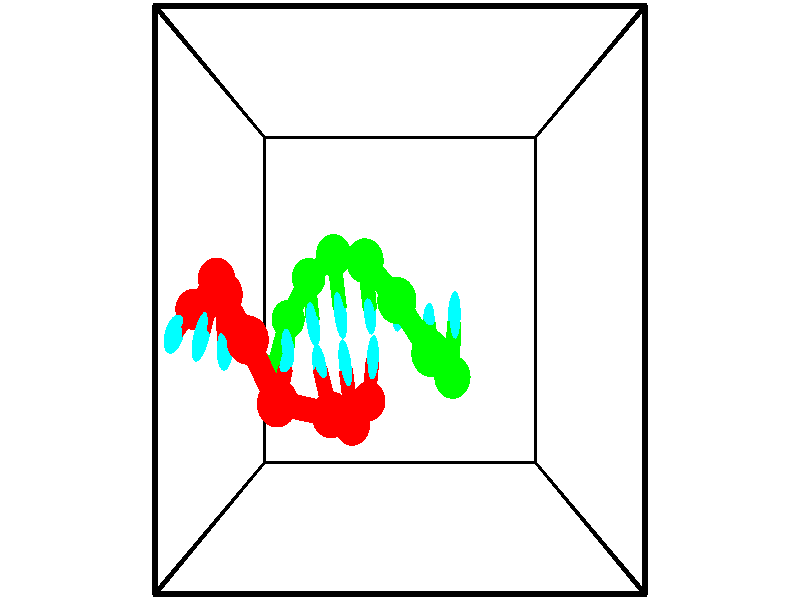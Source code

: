 // switches for output
#declare DRAW_BASES = 1; // possible values are 0, 1; only relevant for DNA ribbons
#declare DRAW_BASES_TYPE = 3; // possible values are 1, 2, 3; only relevant for DNA ribbons
#declare DRAW_FOG = 0; // set to 1 to enable fog

#include "colors.inc"

#include "transforms.inc"
background { rgb <1, 1, 1>}

#default {
   normal{
       ripples 0.25
       frequency 0.20
       turbulence 0.2
       lambda 5
   }
	finish {
		phong 0.1
		phong_size 40.
	}
}

// original window dimensions: 1024x640


// camera settings

camera {
	sky <-0, 1, 0>
	up <-0, 1, 0>
	right 1.6 * <1, 0, 0>
	location <2.5, 2.5, 11.1562>
	look_at <2.5, 2.5, 2.5>
	direction <0, 0, -8.6562>
	angle 67.0682
}


# declare cpy_camera_pos = <2.5, 2.5, 11.1562>;
# if (DRAW_FOG = 1)
fog {
	fog_type 2
	up vnormalize(cpy_camera_pos)
	color rgbt<1,1,1,0.3>
	distance 1e-5
	fog_alt 3e-3
	fog_offset 4
}
# end


// LIGHTS

# declare lum = 6;
global_settings {
	ambient_light rgb lum * <0.05, 0.05, 0.05>
	max_trace_level 15
}# declare cpy_direct_light_amount = 0.25;
light_source
{	1000 * <-1, -1, 1>,
	rgb lum * cpy_direct_light_amount
	parallel
}

light_source
{	1000 * <1, 1, -1>,
	rgb lum * cpy_direct_light_amount
	parallel
}

// strand 0

// nucleotide -1

// particle -1
sphere {
	<-0.528048, 2.386507, 2.305437> 0.250000
	pigment { color rgbt <1,0,0,0> }
	no_shadow
}
cylinder {
	<-0.549675, 2.231878, 2.673706>,  <-0.562651, 2.139101, 2.894668>, 0.100000
	pigment { color rgbt <1,0,0,0> }
	no_shadow
}
cylinder {
	<-0.549675, 2.231878, 2.673706>,  <-0.528048, 2.386507, 2.305437>, 0.100000
	pigment { color rgbt <1,0,0,0> }
	no_shadow
}

// particle -1
sphere {
	<-0.549675, 2.231878, 2.673706> 0.100000
	pigment { color rgbt <1,0,0,0> }
	no_shadow
}
sphere {
	0, 1
	scale<0.080000,0.200000,0.300000>
	matrix <0.996009, -0.086445, 0.022194,
		0.071008, 0.918199, 0.389704,
		-0.054066, -0.386572, 0.920673,
		-0.565895, 2.115906, 2.949908>
	pigment { color rgbt <0,1,1,0> }
	no_shadow
}
cylinder {
	<-0.053079, 2.742560, 2.745532>,  <-0.528048, 2.386507, 2.305437>, 0.130000
	pigment { color rgbt <1,0,0,0> }
	no_shadow
}

// nucleotide -1

// particle -1
sphere {
	<-0.053079, 2.742560, 2.745532> 0.250000
	pigment { color rgbt <1,0,0,0> }
	no_shadow
}
cylinder {
	<-0.132458, 2.371233, 2.871290>,  <-0.180085, 2.148437, 2.946745>, 0.100000
	pigment { color rgbt <1,0,0,0> }
	no_shadow
}
cylinder {
	<-0.132458, 2.371233, 2.871290>,  <-0.053079, 2.742560, 2.745532>, 0.100000
	pigment { color rgbt <1,0,0,0> }
	no_shadow
}

// particle -1
sphere {
	<-0.132458, 2.371233, 2.871290> 0.100000
	pigment { color rgbt <1,0,0,0> }
	no_shadow
}
sphere {
	0, 1
	scale<0.080000,0.200000,0.300000>
	matrix <0.980001, -0.192754, 0.049430,
		0.014715, 0.317917, 0.948004,
		-0.198446, -0.928318, 0.314395,
		-0.191992, 2.092737, 2.965609>
	pigment { color rgbt <0,1,1,0> }
	no_shadow
}
cylinder {
	<0.232884, 2.558289, 3.448347>,  <-0.053079, 2.742560, 2.745532>, 0.130000
	pigment { color rgbt <1,0,0,0> }
	no_shadow
}

// nucleotide -1

// particle -1
sphere {
	<0.232884, 2.558289, 3.448347> 0.250000
	pigment { color rgbt <1,0,0,0> }
	no_shadow
}
cylinder {
	<0.191093, 2.224546, 3.231853>,  <0.166019, 2.024301, 3.101957>, 0.100000
	pigment { color rgbt <1,0,0,0> }
	no_shadow
}
cylinder {
	<0.191093, 2.224546, 3.231853>,  <0.232884, 2.558289, 3.448347>, 0.100000
	pigment { color rgbt <1,0,0,0> }
	no_shadow
}

// particle -1
sphere {
	<0.191093, 2.224546, 3.231853> 0.100000
	pigment { color rgbt <1,0,0,0> }
	no_shadow
}
sphere {
	0, 1
	scale<0.080000,0.200000,0.300000>
	matrix <0.981255, -0.175094, 0.080508,
		-0.161939, -0.522677, 0.837009,
		-0.104476, -0.834357, -0.541234,
		0.159751, 1.974239, 3.069483>
	pigment { color rgbt <0,1,1,0> }
	no_shadow
}
cylinder {
	<0.640536, 2.092991, 3.779901>,  <0.232884, 2.558289, 3.448347>, 0.130000
	pigment { color rgbt <1,0,0,0> }
	no_shadow
}

// nucleotide -1

// particle -1
sphere {
	<0.640536, 2.092991, 3.779901> 0.250000
	pigment { color rgbt <1,0,0,0> }
	no_shadow
}
cylinder {
	<0.597696, 1.978928, 3.398910>,  <0.571992, 1.910490, 3.170315>, 0.100000
	pigment { color rgbt <1,0,0,0> }
	no_shadow
}
cylinder {
	<0.597696, 1.978928, 3.398910>,  <0.640536, 2.092991, 3.779901>, 0.100000
	pigment { color rgbt <1,0,0,0> }
	no_shadow
}

// particle -1
sphere {
	<0.597696, 1.978928, 3.398910> 0.100000
	pigment { color rgbt <1,0,0,0> }
	no_shadow
}
sphere {
	0, 1
	scale<0.080000,0.200000,0.300000>
	matrix <0.982385, -0.177895, -0.057204,
		-0.153129, -0.941827, 0.299187,
		-0.107100, -0.285158, -0.952478,
		0.565566, 1.893380, 3.113166>
	pigment { color rgbt <0,1,1,0> }
	no_shadow
}
cylinder {
	<0.984118, 1.437969, 3.679997>,  <0.640536, 2.092991, 3.779901>, 0.130000
	pigment { color rgbt <1,0,0,0> }
	no_shadow
}

// nucleotide -1

// particle -1
sphere {
	<0.984118, 1.437969, 3.679997> 0.250000
	pigment { color rgbt <1,0,0,0> }
	no_shadow
}
cylinder {
	<0.972485, 1.609943, 3.319041>,  <0.965505, 1.713128, 3.102468>, 0.100000
	pigment { color rgbt <1,0,0,0> }
	no_shadow
}
cylinder {
	<0.972485, 1.609943, 3.319041>,  <0.984118, 1.437969, 3.679997>, 0.100000
	pigment { color rgbt <1,0,0,0> }
	no_shadow
}

// particle -1
sphere {
	<0.972485, 1.609943, 3.319041> 0.100000
	pigment { color rgbt <1,0,0,0> }
	no_shadow
}
sphere {
	0, 1
	scale<0.080000,0.200000,0.300000>
	matrix <0.992562, -0.094345, -0.076939,
		-0.118215, -0.897916, -0.423995,
		-0.029083, 0.429937, -0.902390,
		0.963760, 1.738924, 3.048324>
	pigment { color rgbt <0,1,1,0> }
	no_shadow
}
cylinder {
	<1.607978, 1.263237, 3.345396>,  <0.984118, 1.437969, 3.679997>, 0.130000
	pigment { color rgbt <1,0,0,0> }
	no_shadow
}

// nucleotide -1

// particle -1
sphere {
	<1.607978, 1.263237, 3.345396> 0.250000
	pigment { color rgbt <1,0,0,0> }
	no_shadow
}
cylinder {
	<1.486603, 1.533449, 3.076595>,  <1.413778, 1.695576, 2.915315>, 0.100000
	pigment { color rgbt <1,0,0,0> }
	no_shadow
}
cylinder {
	<1.486603, 1.533449, 3.076595>,  <1.607978, 1.263237, 3.345396>, 0.100000
	pigment { color rgbt <1,0,0,0> }
	no_shadow
}

// particle -1
sphere {
	<1.486603, 1.533449, 3.076595> 0.100000
	pigment { color rgbt <1,0,0,0> }
	no_shadow
}
sphere {
	0, 1
	scale<0.080000,0.200000,0.300000>
	matrix <0.935672, 0.077929, -0.344158,
		-0.180121, -0.733203, -0.655720,
		-0.303437, 0.675529, -0.672001,
		1.395572, 1.736108, 2.874995>
	pigment { color rgbt <0,1,1,0> }
	no_shadow
}
cylinder {
	<1.833591, 1.049976, 2.686811>,  <1.607978, 1.263237, 3.345396>, 0.130000
	pigment { color rgbt <1,0,0,0> }
	no_shadow
}

// nucleotide -1

// particle -1
sphere {
	<1.833591, 1.049976, 2.686811> 0.250000
	pigment { color rgbt <1,0,0,0> }
	no_shadow
}
cylinder {
	<1.770660, 1.442747, 2.644730>,  <1.732902, 1.678410, 2.619481>, 0.100000
	pigment { color rgbt <1,0,0,0> }
	no_shadow
}
cylinder {
	<1.770660, 1.442747, 2.644730>,  <1.833591, 1.049976, 2.686811>, 0.100000
	pigment { color rgbt <1,0,0,0> }
	no_shadow
}

// particle -1
sphere {
	<1.770660, 1.442747, 2.644730> 0.100000
	pigment { color rgbt <1,0,0,0> }
	no_shadow
}
sphere {
	0, 1
	scale<0.080000,0.200000,0.300000>
	matrix <0.953041, 0.123051, -0.276716,
		-0.258770, -0.143798, -0.955175,
		-0.157327, 0.981927, -0.105204,
		1.723462, 1.737325, 2.613168>
	pigment { color rgbt <0,1,1,0> }
	no_shadow
}
cylinder {
	<2.029353, 1.228136, 2.042973>,  <1.833591, 1.049976, 2.686811>, 0.130000
	pigment { color rgbt <1,0,0,0> }
	no_shadow
}

// nucleotide -1

// particle -1
sphere {
	<2.029353, 1.228136, 2.042973> 0.250000
	pigment { color rgbt <1,0,0,0> }
	no_shadow
}
cylinder {
	<2.073521, 1.558773, 2.263719>,  <2.100021, 1.757155, 2.396166>, 0.100000
	pigment { color rgbt <1,0,0,0> }
	no_shadow
}
cylinder {
	<2.073521, 1.558773, 2.263719>,  <2.029353, 1.228136, 2.042973>, 0.100000
	pigment { color rgbt <1,0,0,0> }
	no_shadow
}

// particle -1
sphere {
	<2.073521, 1.558773, 2.263719> 0.100000
	pigment { color rgbt <1,0,0,0> }
	no_shadow
}
sphere {
	0, 1
	scale<0.080000,0.200000,0.300000>
	matrix <0.982261, -0.006082, -0.187423,
		-0.151566, 0.562769, -0.812600,
		0.110418, 0.826592, 0.551864,
		2.106646, 1.806751, 2.429278>
	pigment { color rgbt <0,1,1,0> }
	no_shadow
}
// strand 1

// nucleotide -1

// particle -1
sphere {
	<3.227139, 1.609410, 2.779491> 0.250000
	pigment { color rgbt <0,1,0,0> }
	no_shadow
}
cylinder {
	<3.244255, 2.007229, 2.741445>,  <3.254524, 2.245920, 2.718617>, 0.100000
	pigment { color rgbt <0,1,0,0> }
	no_shadow
}
cylinder {
	<3.244255, 2.007229, 2.741445>,  <3.227139, 1.609410, 2.779491>, 0.100000
	pigment { color rgbt <0,1,0,0> }
	no_shadow
}

// particle -1
sphere {
	<3.244255, 2.007229, 2.741445> 0.100000
	pigment { color rgbt <0,1,0,0> }
	no_shadow
}
sphere {
	0, 1
	scale<0.080000,0.200000,0.300000>
	matrix <-0.989547, 0.055311, 0.133183,
		0.137718, 0.088422, 0.986517,
		0.042789, 0.994547, -0.095115,
		3.257092, 2.305593, 2.712911>
	pigment { color rgbt <0,1,1,0> }
	no_shadow
}
cylinder {
	<2.893824, 1.930981, 3.442089>,  <3.227139, 1.609410, 2.779491>, 0.130000
	pigment { color rgbt <0,1,0,0> }
	no_shadow
}

// nucleotide -1

// particle -1
sphere {
	<2.893824, 1.930981, 3.442089> 0.250000
	pigment { color rgbt <0,1,0,0> }
	no_shadow
}
cylinder {
	<2.894695, 2.109978, 3.084375>,  <2.895218, 2.217376, 2.869747>, 0.100000
	pigment { color rgbt <0,1,0,0> }
	no_shadow
}
cylinder {
	<2.894695, 2.109978, 3.084375>,  <2.893824, 1.930981, 3.442089>, 0.100000
	pigment { color rgbt <0,1,0,0> }
	no_shadow
}

// particle -1
sphere {
	<2.894695, 2.109978, 3.084375> 0.100000
	pigment { color rgbt <0,1,0,0> }
	no_shadow
}
sphere {
	0, 1
	scale<0.080000,0.200000,0.300000>
	matrix <-0.996099, 0.079866, 0.037537,
		0.088221, 0.890714, 0.445921,
		0.002179, 0.447493, -0.894285,
		2.895349, 2.244226, 2.816090>
	pigment { color rgbt <0,1,1,0> }
	no_shadow
}
cylinder {
	<2.460141, 2.495615, 3.449607>,  <2.893824, 1.930981, 3.442089>, 0.130000
	pigment { color rgbt <0,1,0,0> }
	no_shadow
}

// nucleotide -1

// particle -1
sphere {
	<2.460141, 2.495615, 3.449607> 0.250000
	pigment { color rgbt <0,1,0,0> }
	no_shadow
}
cylinder {
	<2.463539, 2.405308, 3.059949>,  <2.465578, 2.351123, 2.826155>, 0.100000
	pigment { color rgbt <0,1,0,0> }
	no_shadow
}
cylinder {
	<2.463539, 2.405308, 3.059949>,  <2.460141, 2.495615, 3.449607>, 0.100000
	pigment { color rgbt <0,1,0,0> }
	no_shadow
}

// particle -1
sphere {
	<2.463539, 2.405308, 3.059949> 0.100000
	pigment { color rgbt <0,1,0,0> }
	no_shadow
}
sphere {
	0, 1
	scale<0.080000,0.200000,0.300000>
	matrix <-0.999797, 0.015881, -0.012398,
		0.018269, 0.974051, -0.225588,
		0.008494, -0.225769, -0.974144,
		2.466087, 2.337577, 2.767706>
	pigment { color rgbt <0,1,1,0> }
	no_shadow
}
cylinder {
	<2.032678, 2.934621, 3.111027>,  <2.460141, 2.495615, 3.449607>, 0.130000
	pigment { color rgbt <0,1,0,0> }
	no_shadow
}

// nucleotide -1

// particle -1
sphere {
	<2.032678, 2.934621, 3.111027> 0.250000
	pigment { color rgbt <0,1,0,0> }
	no_shadow
}
cylinder {
	<2.060978, 2.608067, 2.881764>,  <2.077958, 2.412134, 2.744207>, 0.100000
	pigment { color rgbt <0,1,0,0> }
	no_shadow
}
cylinder {
	<2.060978, 2.608067, 2.881764>,  <2.032678, 2.934621, 3.111027>, 0.100000
	pigment { color rgbt <0,1,0,0> }
	no_shadow
}

// particle -1
sphere {
	<2.060978, 2.608067, 2.881764> 0.100000
	pigment { color rgbt <0,1,0,0> }
	no_shadow
}
sphere {
	0, 1
	scale<0.080000,0.200000,0.300000>
	matrix <-0.995254, -0.019292, -0.095376,
		0.066807, 0.577184, -0.813877,
		0.070751, -0.816386, -0.573156,
		2.082203, 2.363151, 2.709818>
	pigment { color rgbt <0,1,1,0> }
	no_shadow
}
cylinder {
	<1.557906, 3.028579, 2.580786>,  <2.032678, 2.934621, 3.111027>, 0.130000
	pigment { color rgbt <0,1,0,0> }
	no_shadow
}

// nucleotide -1

// particle -1
sphere {
	<1.557906, 3.028579, 2.580786> 0.250000
	pigment { color rgbt <0,1,0,0> }
	no_shadow
}
cylinder {
	<1.613873, 2.632603, 2.589194>,  <1.647452, 2.395017, 2.594239>, 0.100000
	pigment { color rgbt <0,1,0,0> }
	no_shadow
}
cylinder {
	<1.613873, 2.632603, 2.589194>,  <1.557906, 3.028579, 2.580786>, 0.100000
	pigment { color rgbt <0,1,0,0> }
	no_shadow
}

// particle -1
sphere {
	<1.613873, 2.632603, 2.589194> 0.100000
	pigment { color rgbt <0,1,0,0> }
	no_shadow
}
sphere {
	0, 1
	scale<0.080000,0.200000,0.300000>
	matrix <-0.984530, -0.141350, -0.103538,
		0.105468, -0.006209, -0.994403,
		0.139916, -0.989940, 0.021021,
		1.655847, 2.335621, 2.595500>
	pigment { color rgbt <0,1,1,0> }
	no_shadow
}
cylinder {
	<1.127574, 2.776868, 2.079880>,  <1.557906, 3.028579, 2.580786>, 0.130000
	pigment { color rgbt <0,1,0,0> }
	no_shadow
}

// nucleotide -1

// particle -1
sphere {
	<1.127574, 2.776868, 2.079880> 0.250000
	pigment { color rgbt <0,1,0,0> }
	no_shadow
}
cylinder {
	<1.197552, 2.454243, 2.305747>,  <1.239539, 2.260667, 2.441267>, 0.100000
	pigment { color rgbt <0,1,0,0> }
	no_shadow
}
cylinder {
	<1.197552, 2.454243, 2.305747>,  <1.127574, 2.776868, 2.079880>, 0.100000
	pigment { color rgbt <0,1,0,0> }
	no_shadow
}

// particle -1
sphere {
	<1.197552, 2.454243, 2.305747> 0.100000
	pigment { color rgbt <0,1,0,0> }
	no_shadow
}
sphere {
	0, 1
	scale<0.080000,0.200000,0.300000>
	matrix <-0.968320, -0.244742, -0.049581,
		0.178188, -0.538105, -0.823828,
		0.174945, -0.806564, 0.564668,
		1.250035, 2.212274, 2.475147>
	pigment { color rgbt <0,1,1,0> }
	no_shadow
}
cylinder {
	<0.781406, 2.253351, 1.874403>,  <1.127574, 2.776868, 2.079880>, 0.130000
	pigment { color rgbt <0,1,0,0> }
	no_shadow
}

// nucleotide -1

// particle -1
sphere {
	<0.781406, 2.253351, 1.874403> 0.250000
	pigment { color rgbt <0,1,0,0> }
	no_shadow
}
cylinder {
	<0.843842, 2.068462, 2.223571>,  <0.881303, 1.957529, 2.433071>, 0.100000
	pigment { color rgbt <0,1,0,0> }
	no_shadow
}
cylinder {
	<0.843842, 2.068462, 2.223571>,  <0.781406, 2.253351, 1.874403>, 0.100000
	pigment { color rgbt <0,1,0,0> }
	no_shadow
}

// particle -1
sphere {
	<0.843842, 2.068462, 2.223571> 0.100000
	pigment { color rgbt <0,1,0,0> }
	no_shadow
}
sphere {
	0, 1
	scale<0.080000,0.200000,0.300000>
	matrix <-0.974795, -0.214709, 0.060616,
		0.159406, -0.860378, -0.484086,
		0.156090, -0.462222, 0.872919,
		0.890669, 1.929796, 2.485446>
	pigment { color rgbt <0,1,1,0> }
	no_shadow
}
cylinder {
	<0.540928, 1.539123, 1.824057>,  <0.781406, 2.253351, 1.874403>, 0.130000
	pigment { color rgbt <0,1,0,0> }
	no_shadow
}

// nucleotide -1

// particle -1
sphere {
	<0.540928, 1.539123, 1.824057> 0.250000
	pigment { color rgbt <0,1,0,0> }
	no_shadow
}
cylinder {
	<0.525440, 1.682213, 2.197267>,  <0.516147, 1.768067, 2.421193>, 0.100000
	pigment { color rgbt <0,1,0,0> }
	no_shadow
}
cylinder {
	<0.525440, 1.682213, 2.197267>,  <0.540928, 1.539123, 1.824057>, 0.100000
	pigment { color rgbt <0,1,0,0> }
	no_shadow
}

// particle -1
sphere {
	<0.525440, 1.682213, 2.197267> 0.100000
	pigment { color rgbt <0,1,0,0> }
	no_shadow
}
sphere {
	0, 1
	scale<0.080000,0.200000,0.300000>
	matrix <-0.928663, -0.357590, 0.098562,
		0.368898, -0.862649, 0.346051,
		-0.038720, 0.357724, 0.933024,
		0.513824, 1.789530, 2.477174>
	pigment { color rgbt <0,1,1,0> }
	no_shadow
}
// box output
cylinder {
	<0.000000, 0.000000, 0.000000>,  <5.000000, 0.000000, 0.000000>, 0.025000
	pigment { color rgbt <0,0,0,0> }
	no_shadow
}
cylinder {
	<0.000000, 0.000000, 0.000000>,  <0.000000, 5.000000, 0.000000>, 0.025000
	pigment { color rgbt <0,0,0,0> }
	no_shadow
}
cylinder {
	<0.000000, 0.000000, 0.000000>,  <0.000000, 0.000000, 5.000000>, 0.025000
	pigment { color rgbt <0,0,0,0> }
	no_shadow
}
cylinder {
	<5.000000, 5.000000, 5.000000>,  <0.000000, 5.000000, 5.000000>, 0.025000
	pigment { color rgbt <0,0,0,0> }
	no_shadow
}
cylinder {
	<5.000000, 5.000000, 5.000000>,  <5.000000, 0.000000, 5.000000>, 0.025000
	pigment { color rgbt <0,0,0,0> }
	no_shadow
}
cylinder {
	<5.000000, 5.000000, 5.000000>,  <5.000000, 5.000000, 0.000000>, 0.025000
	pigment { color rgbt <0,0,0,0> }
	no_shadow
}
cylinder {
	<0.000000, 0.000000, 5.000000>,  <0.000000, 5.000000, 5.000000>, 0.025000
	pigment { color rgbt <0,0,0,0> }
	no_shadow
}
cylinder {
	<0.000000, 0.000000, 5.000000>,  <5.000000, 0.000000, 5.000000>, 0.025000
	pigment { color rgbt <0,0,0,0> }
	no_shadow
}
cylinder {
	<5.000000, 5.000000, 0.000000>,  <0.000000, 5.000000, 0.000000>, 0.025000
	pigment { color rgbt <0,0,0,0> }
	no_shadow
}
cylinder {
	<5.000000, 5.000000, 0.000000>,  <5.000000, 0.000000, 0.000000>, 0.025000
	pigment { color rgbt <0,0,0,0> }
	no_shadow
}
cylinder {
	<5.000000, 0.000000, 5.000000>,  <5.000000, 0.000000, 0.000000>, 0.025000
	pigment { color rgbt <0,0,0,0> }
	no_shadow
}
cylinder {
	<0.000000, 5.000000, 0.000000>,  <0.000000, 5.000000, 5.000000>, 0.025000
	pigment { color rgbt <0,0,0,0> }
	no_shadow
}
// end of box output
